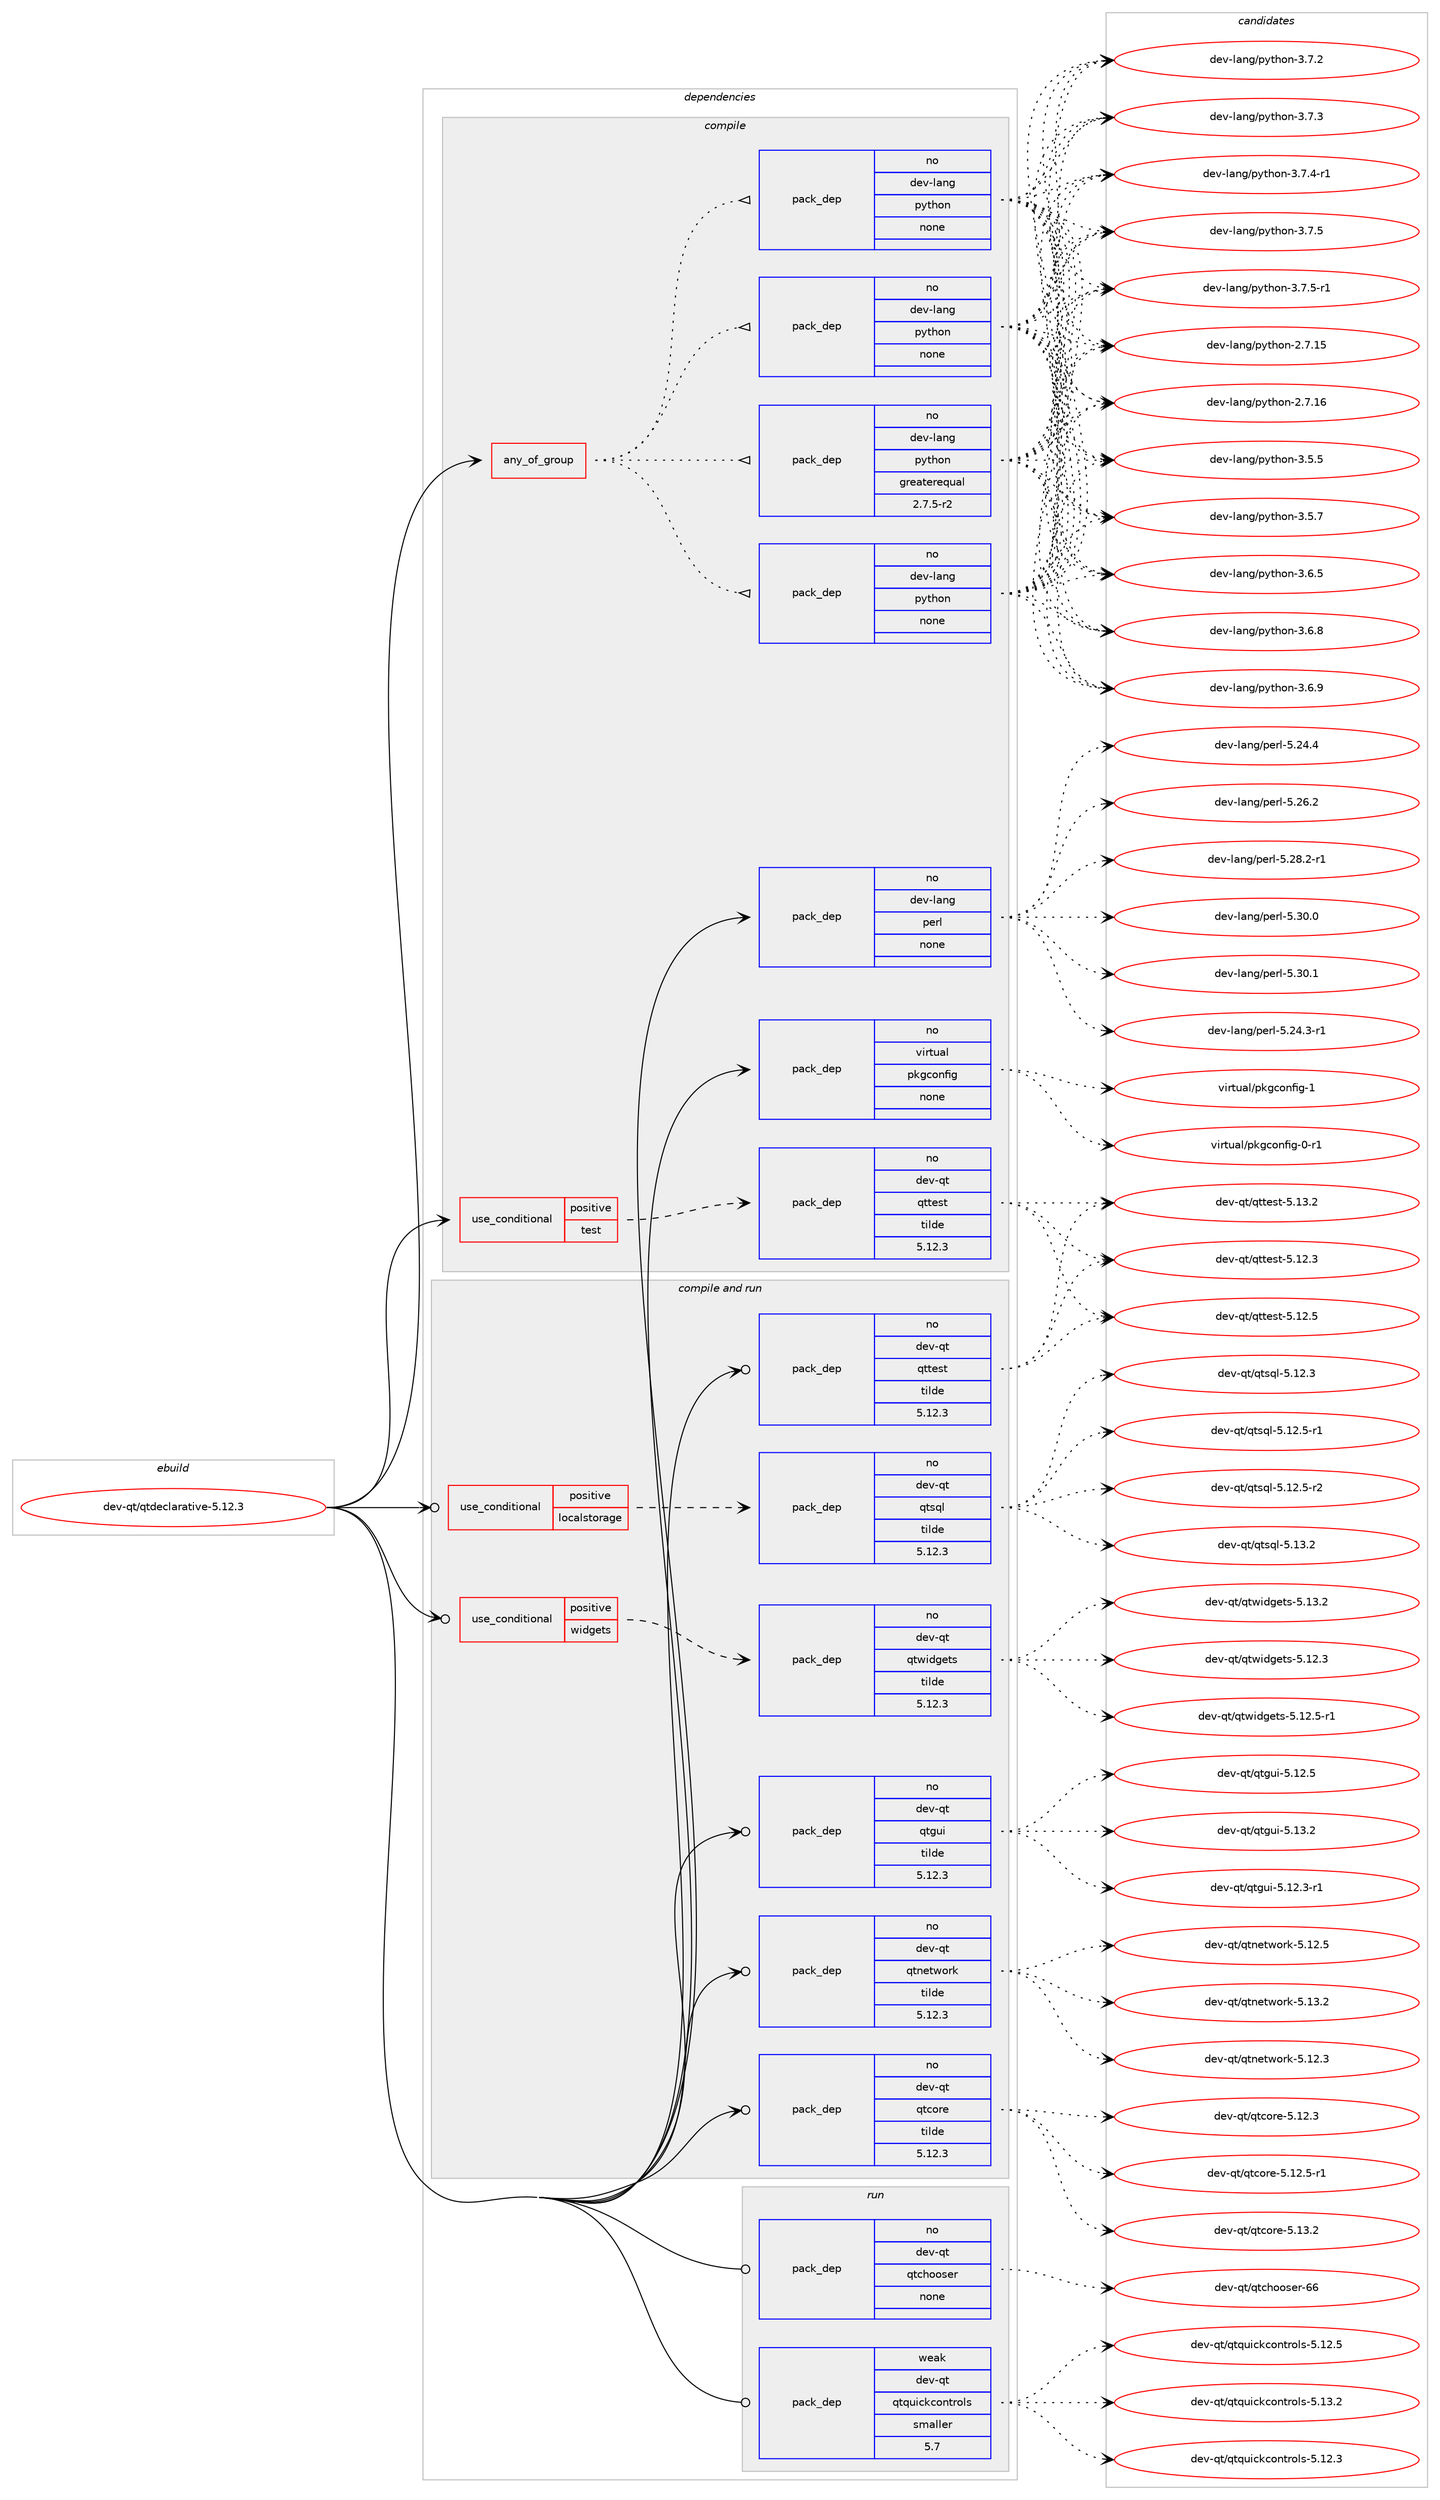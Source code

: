 digraph prolog {

# *************
# Graph options
# *************

newrank=true;
concentrate=true;
compound=true;
graph [rankdir=LR,fontname=Helvetica,fontsize=10,ranksep=1.5];#, ranksep=2.5, nodesep=0.2];
edge  [arrowhead=vee];
node  [fontname=Helvetica,fontsize=10];

# **********
# The ebuild
# **********

subgraph cluster_leftcol {
color=gray;
rank=same;
label=<<i>ebuild</i>>;
id [label="dev-qt/qtdeclarative-5.12.3", color=red, width=4, href="../dev-qt/qtdeclarative-5.12.3.svg"];
}

# ****************
# The dependencies
# ****************

subgraph cluster_midcol {
color=gray;
label=<<i>dependencies</i>>;
subgraph cluster_compile {
fillcolor="#eeeeee";
style=filled;
label=<<i>compile</i>>;
subgraph any11512 {
dependency646237 [label=<<TABLE BORDER="0" CELLBORDER="1" CELLSPACING="0" CELLPADDING="4"><TR><TD CELLPADDING="10">any_of_group</TD></TR></TABLE>>, shape=none, color=red];subgraph pack482142 {
dependency646238 [label=<<TABLE BORDER="0" CELLBORDER="1" CELLSPACING="0" CELLPADDING="4" WIDTH="220"><TR><TD ROWSPAN="6" CELLPADDING="30">pack_dep</TD></TR><TR><TD WIDTH="110">no</TD></TR><TR><TD>dev-lang</TD></TR><TR><TD>python</TD></TR><TR><TD>none</TD></TR><TR><TD></TD></TR></TABLE>>, shape=none, color=blue];
}
dependency646237:e -> dependency646238:w [weight=20,style="dotted",arrowhead="oinv"];
subgraph pack482143 {
dependency646239 [label=<<TABLE BORDER="0" CELLBORDER="1" CELLSPACING="0" CELLPADDING="4" WIDTH="220"><TR><TD ROWSPAN="6" CELLPADDING="30">pack_dep</TD></TR><TR><TD WIDTH="110">no</TD></TR><TR><TD>dev-lang</TD></TR><TR><TD>python</TD></TR><TR><TD>none</TD></TR><TR><TD></TD></TR></TABLE>>, shape=none, color=blue];
}
dependency646237:e -> dependency646239:w [weight=20,style="dotted",arrowhead="oinv"];
subgraph pack482144 {
dependency646240 [label=<<TABLE BORDER="0" CELLBORDER="1" CELLSPACING="0" CELLPADDING="4" WIDTH="220"><TR><TD ROWSPAN="6" CELLPADDING="30">pack_dep</TD></TR><TR><TD WIDTH="110">no</TD></TR><TR><TD>dev-lang</TD></TR><TR><TD>python</TD></TR><TR><TD>none</TD></TR><TR><TD></TD></TR></TABLE>>, shape=none, color=blue];
}
dependency646237:e -> dependency646240:w [weight=20,style="dotted",arrowhead="oinv"];
subgraph pack482145 {
dependency646241 [label=<<TABLE BORDER="0" CELLBORDER="1" CELLSPACING="0" CELLPADDING="4" WIDTH="220"><TR><TD ROWSPAN="6" CELLPADDING="30">pack_dep</TD></TR><TR><TD WIDTH="110">no</TD></TR><TR><TD>dev-lang</TD></TR><TR><TD>python</TD></TR><TR><TD>greaterequal</TD></TR><TR><TD>2.7.5-r2</TD></TR></TABLE>>, shape=none, color=blue];
}
dependency646237:e -> dependency646241:w [weight=20,style="dotted",arrowhead="oinv"];
}
id:e -> dependency646237:w [weight=20,style="solid",arrowhead="vee"];
subgraph cond152205 {
dependency646242 [label=<<TABLE BORDER="0" CELLBORDER="1" CELLSPACING="0" CELLPADDING="4"><TR><TD ROWSPAN="3" CELLPADDING="10">use_conditional</TD></TR><TR><TD>positive</TD></TR><TR><TD>test</TD></TR></TABLE>>, shape=none, color=red];
subgraph pack482146 {
dependency646243 [label=<<TABLE BORDER="0" CELLBORDER="1" CELLSPACING="0" CELLPADDING="4" WIDTH="220"><TR><TD ROWSPAN="6" CELLPADDING="30">pack_dep</TD></TR><TR><TD WIDTH="110">no</TD></TR><TR><TD>dev-qt</TD></TR><TR><TD>qttest</TD></TR><TR><TD>tilde</TD></TR><TR><TD>5.12.3</TD></TR></TABLE>>, shape=none, color=blue];
}
dependency646242:e -> dependency646243:w [weight=20,style="dashed",arrowhead="vee"];
}
id:e -> dependency646242:w [weight=20,style="solid",arrowhead="vee"];
subgraph pack482147 {
dependency646244 [label=<<TABLE BORDER="0" CELLBORDER="1" CELLSPACING="0" CELLPADDING="4" WIDTH="220"><TR><TD ROWSPAN="6" CELLPADDING="30">pack_dep</TD></TR><TR><TD WIDTH="110">no</TD></TR><TR><TD>dev-lang</TD></TR><TR><TD>perl</TD></TR><TR><TD>none</TD></TR><TR><TD></TD></TR></TABLE>>, shape=none, color=blue];
}
id:e -> dependency646244:w [weight=20,style="solid",arrowhead="vee"];
subgraph pack482148 {
dependency646245 [label=<<TABLE BORDER="0" CELLBORDER="1" CELLSPACING="0" CELLPADDING="4" WIDTH="220"><TR><TD ROWSPAN="6" CELLPADDING="30">pack_dep</TD></TR><TR><TD WIDTH="110">no</TD></TR><TR><TD>virtual</TD></TR><TR><TD>pkgconfig</TD></TR><TR><TD>none</TD></TR><TR><TD></TD></TR></TABLE>>, shape=none, color=blue];
}
id:e -> dependency646245:w [weight=20,style="solid",arrowhead="vee"];
}
subgraph cluster_compileandrun {
fillcolor="#eeeeee";
style=filled;
label=<<i>compile and run</i>>;
subgraph cond152206 {
dependency646246 [label=<<TABLE BORDER="0" CELLBORDER="1" CELLSPACING="0" CELLPADDING="4"><TR><TD ROWSPAN="3" CELLPADDING="10">use_conditional</TD></TR><TR><TD>positive</TD></TR><TR><TD>localstorage</TD></TR></TABLE>>, shape=none, color=red];
subgraph pack482149 {
dependency646247 [label=<<TABLE BORDER="0" CELLBORDER="1" CELLSPACING="0" CELLPADDING="4" WIDTH="220"><TR><TD ROWSPAN="6" CELLPADDING="30">pack_dep</TD></TR><TR><TD WIDTH="110">no</TD></TR><TR><TD>dev-qt</TD></TR><TR><TD>qtsql</TD></TR><TR><TD>tilde</TD></TR><TR><TD>5.12.3</TD></TR></TABLE>>, shape=none, color=blue];
}
dependency646246:e -> dependency646247:w [weight=20,style="dashed",arrowhead="vee"];
}
id:e -> dependency646246:w [weight=20,style="solid",arrowhead="odotvee"];
subgraph cond152207 {
dependency646248 [label=<<TABLE BORDER="0" CELLBORDER="1" CELLSPACING="0" CELLPADDING="4"><TR><TD ROWSPAN="3" CELLPADDING="10">use_conditional</TD></TR><TR><TD>positive</TD></TR><TR><TD>widgets</TD></TR></TABLE>>, shape=none, color=red];
subgraph pack482150 {
dependency646249 [label=<<TABLE BORDER="0" CELLBORDER="1" CELLSPACING="0" CELLPADDING="4" WIDTH="220"><TR><TD ROWSPAN="6" CELLPADDING="30">pack_dep</TD></TR><TR><TD WIDTH="110">no</TD></TR><TR><TD>dev-qt</TD></TR><TR><TD>qtwidgets</TD></TR><TR><TD>tilde</TD></TR><TR><TD>5.12.3</TD></TR></TABLE>>, shape=none, color=blue];
}
dependency646248:e -> dependency646249:w [weight=20,style="dashed",arrowhead="vee"];
}
id:e -> dependency646248:w [weight=20,style="solid",arrowhead="odotvee"];
subgraph pack482151 {
dependency646250 [label=<<TABLE BORDER="0" CELLBORDER="1" CELLSPACING="0" CELLPADDING="4" WIDTH="220"><TR><TD ROWSPAN="6" CELLPADDING="30">pack_dep</TD></TR><TR><TD WIDTH="110">no</TD></TR><TR><TD>dev-qt</TD></TR><TR><TD>qtcore</TD></TR><TR><TD>tilde</TD></TR><TR><TD>5.12.3</TD></TR></TABLE>>, shape=none, color=blue];
}
id:e -> dependency646250:w [weight=20,style="solid",arrowhead="odotvee"];
subgraph pack482152 {
dependency646251 [label=<<TABLE BORDER="0" CELLBORDER="1" CELLSPACING="0" CELLPADDING="4" WIDTH="220"><TR><TD ROWSPAN="6" CELLPADDING="30">pack_dep</TD></TR><TR><TD WIDTH="110">no</TD></TR><TR><TD>dev-qt</TD></TR><TR><TD>qtgui</TD></TR><TR><TD>tilde</TD></TR><TR><TD>5.12.3</TD></TR></TABLE>>, shape=none, color=blue];
}
id:e -> dependency646251:w [weight=20,style="solid",arrowhead="odotvee"];
subgraph pack482153 {
dependency646252 [label=<<TABLE BORDER="0" CELLBORDER="1" CELLSPACING="0" CELLPADDING="4" WIDTH="220"><TR><TD ROWSPAN="6" CELLPADDING="30">pack_dep</TD></TR><TR><TD WIDTH="110">no</TD></TR><TR><TD>dev-qt</TD></TR><TR><TD>qtnetwork</TD></TR><TR><TD>tilde</TD></TR><TR><TD>5.12.3</TD></TR></TABLE>>, shape=none, color=blue];
}
id:e -> dependency646252:w [weight=20,style="solid",arrowhead="odotvee"];
subgraph pack482154 {
dependency646253 [label=<<TABLE BORDER="0" CELLBORDER="1" CELLSPACING="0" CELLPADDING="4" WIDTH="220"><TR><TD ROWSPAN="6" CELLPADDING="30">pack_dep</TD></TR><TR><TD WIDTH="110">no</TD></TR><TR><TD>dev-qt</TD></TR><TR><TD>qttest</TD></TR><TR><TD>tilde</TD></TR><TR><TD>5.12.3</TD></TR></TABLE>>, shape=none, color=blue];
}
id:e -> dependency646253:w [weight=20,style="solid",arrowhead="odotvee"];
}
subgraph cluster_run {
fillcolor="#eeeeee";
style=filled;
label=<<i>run</i>>;
subgraph pack482155 {
dependency646254 [label=<<TABLE BORDER="0" CELLBORDER="1" CELLSPACING="0" CELLPADDING="4" WIDTH="220"><TR><TD ROWSPAN="6" CELLPADDING="30">pack_dep</TD></TR><TR><TD WIDTH="110">no</TD></TR><TR><TD>dev-qt</TD></TR><TR><TD>qtchooser</TD></TR><TR><TD>none</TD></TR><TR><TD></TD></TR></TABLE>>, shape=none, color=blue];
}
id:e -> dependency646254:w [weight=20,style="solid",arrowhead="odot"];
subgraph pack482156 {
dependency646255 [label=<<TABLE BORDER="0" CELLBORDER="1" CELLSPACING="0" CELLPADDING="4" WIDTH="220"><TR><TD ROWSPAN="6" CELLPADDING="30">pack_dep</TD></TR><TR><TD WIDTH="110">weak</TD></TR><TR><TD>dev-qt</TD></TR><TR><TD>qtquickcontrols</TD></TR><TR><TD>smaller</TD></TR><TR><TD>5.7</TD></TR></TABLE>>, shape=none, color=blue];
}
id:e -> dependency646255:w [weight=20,style="solid",arrowhead="odot"];
}
}

# **************
# The candidates
# **************

subgraph cluster_choices {
rank=same;
color=gray;
label=<<i>candidates</i>>;

subgraph choice482142 {
color=black;
nodesep=1;
choice10010111845108971101034711212111610411111045504655464953 [label="dev-lang/python-2.7.15", color=red, width=4,href="../dev-lang/python-2.7.15.svg"];
choice10010111845108971101034711212111610411111045504655464954 [label="dev-lang/python-2.7.16", color=red, width=4,href="../dev-lang/python-2.7.16.svg"];
choice100101118451089711010347112121116104111110455146534653 [label="dev-lang/python-3.5.5", color=red, width=4,href="../dev-lang/python-3.5.5.svg"];
choice100101118451089711010347112121116104111110455146534655 [label="dev-lang/python-3.5.7", color=red, width=4,href="../dev-lang/python-3.5.7.svg"];
choice100101118451089711010347112121116104111110455146544653 [label="dev-lang/python-3.6.5", color=red, width=4,href="../dev-lang/python-3.6.5.svg"];
choice100101118451089711010347112121116104111110455146544656 [label="dev-lang/python-3.6.8", color=red, width=4,href="../dev-lang/python-3.6.8.svg"];
choice100101118451089711010347112121116104111110455146544657 [label="dev-lang/python-3.6.9", color=red, width=4,href="../dev-lang/python-3.6.9.svg"];
choice100101118451089711010347112121116104111110455146554650 [label="dev-lang/python-3.7.2", color=red, width=4,href="../dev-lang/python-3.7.2.svg"];
choice100101118451089711010347112121116104111110455146554651 [label="dev-lang/python-3.7.3", color=red, width=4,href="../dev-lang/python-3.7.3.svg"];
choice1001011184510897110103471121211161041111104551465546524511449 [label="dev-lang/python-3.7.4-r1", color=red, width=4,href="../dev-lang/python-3.7.4-r1.svg"];
choice100101118451089711010347112121116104111110455146554653 [label="dev-lang/python-3.7.5", color=red, width=4,href="../dev-lang/python-3.7.5.svg"];
choice1001011184510897110103471121211161041111104551465546534511449 [label="dev-lang/python-3.7.5-r1", color=red, width=4,href="../dev-lang/python-3.7.5-r1.svg"];
dependency646238:e -> choice10010111845108971101034711212111610411111045504655464953:w [style=dotted,weight="100"];
dependency646238:e -> choice10010111845108971101034711212111610411111045504655464954:w [style=dotted,weight="100"];
dependency646238:e -> choice100101118451089711010347112121116104111110455146534653:w [style=dotted,weight="100"];
dependency646238:e -> choice100101118451089711010347112121116104111110455146534655:w [style=dotted,weight="100"];
dependency646238:e -> choice100101118451089711010347112121116104111110455146544653:w [style=dotted,weight="100"];
dependency646238:e -> choice100101118451089711010347112121116104111110455146544656:w [style=dotted,weight="100"];
dependency646238:e -> choice100101118451089711010347112121116104111110455146544657:w [style=dotted,weight="100"];
dependency646238:e -> choice100101118451089711010347112121116104111110455146554650:w [style=dotted,weight="100"];
dependency646238:e -> choice100101118451089711010347112121116104111110455146554651:w [style=dotted,weight="100"];
dependency646238:e -> choice1001011184510897110103471121211161041111104551465546524511449:w [style=dotted,weight="100"];
dependency646238:e -> choice100101118451089711010347112121116104111110455146554653:w [style=dotted,weight="100"];
dependency646238:e -> choice1001011184510897110103471121211161041111104551465546534511449:w [style=dotted,weight="100"];
}
subgraph choice482143 {
color=black;
nodesep=1;
choice10010111845108971101034711212111610411111045504655464953 [label="dev-lang/python-2.7.15", color=red, width=4,href="../dev-lang/python-2.7.15.svg"];
choice10010111845108971101034711212111610411111045504655464954 [label="dev-lang/python-2.7.16", color=red, width=4,href="../dev-lang/python-2.7.16.svg"];
choice100101118451089711010347112121116104111110455146534653 [label="dev-lang/python-3.5.5", color=red, width=4,href="../dev-lang/python-3.5.5.svg"];
choice100101118451089711010347112121116104111110455146534655 [label="dev-lang/python-3.5.7", color=red, width=4,href="../dev-lang/python-3.5.7.svg"];
choice100101118451089711010347112121116104111110455146544653 [label="dev-lang/python-3.6.5", color=red, width=4,href="../dev-lang/python-3.6.5.svg"];
choice100101118451089711010347112121116104111110455146544656 [label="dev-lang/python-3.6.8", color=red, width=4,href="../dev-lang/python-3.6.8.svg"];
choice100101118451089711010347112121116104111110455146544657 [label="dev-lang/python-3.6.9", color=red, width=4,href="../dev-lang/python-3.6.9.svg"];
choice100101118451089711010347112121116104111110455146554650 [label="dev-lang/python-3.7.2", color=red, width=4,href="../dev-lang/python-3.7.2.svg"];
choice100101118451089711010347112121116104111110455146554651 [label="dev-lang/python-3.7.3", color=red, width=4,href="../dev-lang/python-3.7.3.svg"];
choice1001011184510897110103471121211161041111104551465546524511449 [label="dev-lang/python-3.7.4-r1", color=red, width=4,href="../dev-lang/python-3.7.4-r1.svg"];
choice100101118451089711010347112121116104111110455146554653 [label="dev-lang/python-3.7.5", color=red, width=4,href="../dev-lang/python-3.7.5.svg"];
choice1001011184510897110103471121211161041111104551465546534511449 [label="dev-lang/python-3.7.5-r1", color=red, width=4,href="../dev-lang/python-3.7.5-r1.svg"];
dependency646239:e -> choice10010111845108971101034711212111610411111045504655464953:w [style=dotted,weight="100"];
dependency646239:e -> choice10010111845108971101034711212111610411111045504655464954:w [style=dotted,weight="100"];
dependency646239:e -> choice100101118451089711010347112121116104111110455146534653:w [style=dotted,weight="100"];
dependency646239:e -> choice100101118451089711010347112121116104111110455146534655:w [style=dotted,weight="100"];
dependency646239:e -> choice100101118451089711010347112121116104111110455146544653:w [style=dotted,weight="100"];
dependency646239:e -> choice100101118451089711010347112121116104111110455146544656:w [style=dotted,weight="100"];
dependency646239:e -> choice100101118451089711010347112121116104111110455146544657:w [style=dotted,weight="100"];
dependency646239:e -> choice100101118451089711010347112121116104111110455146554650:w [style=dotted,weight="100"];
dependency646239:e -> choice100101118451089711010347112121116104111110455146554651:w [style=dotted,weight="100"];
dependency646239:e -> choice1001011184510897110103471121211161041111104551465546524511449:w [style=dotted,weight="100"];
dependency646239:e -> choice100101118451089711010347112121116104111110455146554653:w [style=dotted,weight="100"];
dependency646239:e -> choice1001011184510897110103471121211161041111104551465546534511449:w [style=dotted,weight="100"];
}
subgraph choice482144 {
color=black;
nodesep=1;
choice10010111845108971101034711212111610411111045504655464953 [label="dev-lang/python-2.7.15", color=red, width=4,href="../dev-lang/python-2.7.15.svg"];
choice10010111845108971101034711212111610411111045504655464954 [label="dev-lang/python-2.7.16", color=red, width=4,href="../dev-lang/python-2.7.16.svg"];
choice100101118451089711010347112121116104111110455146534653 [label="dev-lang/python-3.5.5", color=red, width=4,href="../dev-lang/python-3.5.5.svg"];
choice100101118451089711010347112121116104111110455146534655 [label="dev-lang/python-3.5.7", color=red, width=4,href="../dev-lang/python-3.5.7.svg"];
choice100101118451089711010347112121116104111110455146544653 [label="dev-lang/python-3.6.5", color=red, width=4,href="../dev-lang/python-3.6.5.svg"];
choice100101118451089711010347112121116104111110455146544656 [label="dev-lang/python-3.6.8", color=red, width=4,href="../dev-lang/python-3.6.8.svg"];
choice100101118451089711010347112121116104111110455146544657 [label="dev-lang/python-3.6.9", color=red, width=4,href="../dev-lang/python-3.6.9.svg"];
choice100101118451089711010347112121116104111110455146554650 [label="dev-lang/python-3.7.2", color=red, width=4,href="../dev-lang/python-3.7.2.svg"];
choice100101118451089711010347112121116104111110455146554651 [label="dev-lang/python-3.7.3", color=red, width=4,href="../dev-lang/python-3.7.3.svg"];
choice1001011184510897110103471121211161041111104551465546524511449 [label="dev-lang/python-3.7.4-r1", color=red, width=4,href="../dev-lang/python-3.7.4-r1.svg"];
choice100101118451089711010347112121116104111110455146554653 [label="dev-lang/python-3.7.5", color=red, width=4,href="../dev-lang/python-3.7.5.svg"];
choice1001011184510897110103471121211161041111104551465546534511449 [label="dev-lang/python-3.7.5-r1", color=red, width=4,href="../dev-lang/python-3.7.5-r1.svg"];
dependency646240:e -> choice10010111845108971101034711212111610411111045504655464953:w [style=dotted,weight="100"];
dependency646240:e -> choice10010111845108971101034711212111610411111045504655464954:w [style=dotted,weight="100"];
dependency646240:e -> choice100101118451089711010347112121116104111110455146534653:w [style=dotted,weight="100"];
dependency646240:e -> choice100101118451089711010347112121116104111110455146534655:w [style=dotted,weight="100"];
dependency646240:e -> choice100101118451089711010347112121116104111110455146544653:w [style=dotted,weight="100"];
dependency646240:e -> choice100101118451089711010347112121116104111110455146544656:w [style=dotted,weight="100"];
dependency646240:e -> choice100101118451089711010347112121116104111110455146544657:w [style=dotted,weight="100"];
dependency646240:e -> choice100101118451089711010347112121116104111110455146554650:w [style=dotted,weight="100"];
dependency646240:e -> choice100101118451089711010347112121116104111110455146554651:w [style=dotted,weight="100"];
dependency646240:e -> choice1001011184510897110103471121211161041111104551465546524511449:w [style=dotted,weight="100"];
dependency646240:e -> choice100101118451089711010347112121116104111110455146554653:w [style=dotted,weight="100"];
dependency646240:e -> choice1001011184510897110103471121211161041111104551465546534511449:w [style=dotted,weight="100"];
}
subgraph choice482145 {
color=black;
nodesep=1;
choice10010111845108971101034711212111610411111045504655464953 [label="dev-lang/python-2.7.15", color=red, width=4,href="../dev-lang/python-2.7.15.svg"];
choice10010111845108971101034711212111610411111045504655464954 [label="dev-lang/python-2.7.16", color=red, width=4,href="../dev-lang/python-2.7.16.svg"];
choice100101118451089711010347112121116104111110455146534653 [label="dev-lang/python-3.5.5", color=red, width=4,href="../dev-lang/python-3.5.5.svg"];
choice100101118451089711010347112121116104111110455146534655 [label="dev-lang/python-3.5.7", color=red, width=4,href="../dev-lang/python-3.5.7.svg"];
choice100101118451089711010347112121116104111110455146544653 [label="dev-lang/python-3.6.5", color=red, width=4,href="../dev-lang/python-3.6.5.svg"];
choice100101118451089711010347112121116104111110455146544656 [label="dev-lang/python-3.6.8", color=red, width=4,href="../dev-lang/python-3.6.8.svg"];
choice100101118451089711010347112121116104111110455146544657 [label="dev-lang/python-3.6.9", color=red, width=4,href="../dev-lang/python-3.6.9.svg"];
choice100101118451089711010347112121116104111110455146554650 [label="dev-lang/python-3.7.2", color=red, width=4,href="../dev-lang/python-3.7.2.svg"];
choice100101118451089711010347112121116104111110455146554651 [label="dev-lang/python-3.7.3", color=red, width=4,href="../dev-lang/python-3.7.3.svg"];
choice1001011184510897110103471121211161041111104551465546524511449 [label="dev-lang/python-3.7.4-r1", color=red, width=4,href="../dev-lang/python-3.7.4-r1.svg"];
choice100101118451089711010347112121116104111110455146554653 [label="dev-lang/python-3.7.5", color=red, width=4,href="../dev-lang/python-3.7.5.svg"];
choice1001011184510897110103471121211161041111104551465546534511449 [label="dev-lang/python-3.7.5-r1", color=red, width=4,href="../dev-lang/python-3.7.5-r1.svg"];
dependency646241:e -> choice10010111845108971101034711212111610411111045504655464953:w [style=dotted,weight="100"];
dependency646241:e -> choice10010111845108971101034711212111610411111045504655464954:w [style=dotted,weight="100"];
dependency646241:e -> choice100101118451089711010347112121116104111110455146534653:w [style=dotted,weight="100"];
dependency646241:e -> choice100101118451089711010347112121116104111110455146534655:w [style=dotted,weight="100"];
dependency646241:e -> choice100101118451089711010347112121116104111110455146544653:w [style=dotted,weight="100"];
dependency646241:e -> choice100101118451089711010347112121116104111110455146544656:w [style=dotted,weight="100"];
dependency646241:e -> choice100101118451089711010347112121116104111110455146544657:w [style=dotted,weight="100"];
dependency646241:e -> choice100101118451089711010347112121116104111110455146554650:w [style=dotted,weight="100"];
dependency646241:e -> choice100101118451089711010347112121116104111110455146554651:w [style=dotted,weight="100"];
dependency646241:e -> choice1001011184510897110103471121211161041111104551465546524511449:w [style=dotted,weight="100"];
dependency646241:e -> choice100101118451089711010347112121116104111110455146554653:w [style=dotted,weight="100"];
dependency646241:e -> choice1001011184510897110103471121211161041111104551465546534511449:w [style=dotted,weight="100"];
}
subgraph choice482146 {
color=black;
nodesep=1;
choice100101118451131164711311611610111511645534649504651 [label="dev-qt/qttest-5.12.3", color=red, width=4,href="../dev-qt/qttest-5.12.3.svg"];
choice100101118451131164711311611610111511645534649504653 [label="dev-qt/qttest-5.12.5", color=red, width=4,href="../dev-qt/qttest-5.12.5.svg"];
choice100101118451131164711311611610111511645534649514650 [label="dev-qt/qttest-5.13.2", color=red, width=4,href="../dev-qt/qttest-5.13.2.svg"];
dependency646243:e -> choice100101118451131164711311611610111511645534649504651:w [style=dotted,weight="100"];
dependency646243:e -> choice100101118451131164711311611610111511645534649504653:w [style=dotted,weight="100"];
dependency646243:e -> choice100101118451131164711311611610111511645534649514650:w [style=dotted,weight="100"];
}
subgraph choice482147 {
color=black;
nodesep=1;
choice100101118451089711010347112101114108455346505246514511449 [label="dev-lang/perl-5.24.3-r1", color=red, width=4,href="../dev-lang/perl-5.24.3-r1.svg"];
choice10010111845108971101034711210111410845534650524652 [label="dev-lang/perl-5.24.4", color=red, width=4,href="../dev-lang/perl-5.24.4.svg"];
choice10010111845108971101034711210111410845534650544650 [label="dev-lang/perl-5.26.2", color=red, width=4,href="../dev-lang/perl-5.26.2.svg"];
choice100101118451089711010347112101114108455346505646504511449 [label="dev-lang/perl-5.28.2-r1", color=red, width=4,href="../dev-lang/perl-5.28.2-r1.svg"];
choice10010111845108971101034711210111410845534651484648 [label="dev-lang/perl-5.30.0", color=red, width=4,href="../dev-lang/perl-5.30.0.svg"];
choice10010111845108971101034711210111410845534651484649 [label="dev-lang/perl-5.30.1", color=red, width=4,href="../dev-lang/perl-5.30.1.svg"];
dependency646244:e -> choice100101118451089711010347112101114108455346505246514511449:w [style=dotted,weight="100"];
dependency646244:e -> choice10010111845108971101034711210111410845534650524652:w [style=dotted,weight="100"];
dependency646244:e -> choice10010111845108971101034711210111410845534650544650:w [style=dotted,weight="100"];
dependency646244:e -> choice100101118451089711010347112101114108455346505646504511449:w [style=dotted,weight="100"];
dependency646244:e -> choice10010111845108971101034711210111410845534651484648:w [style=dotted,weight="100"];
dependency646244:e -> choice10010111845108971101034711210111410845534651484649:w [style=dotted,weight="100"];
}
subgraph choice482148 {
color=black;
nodesep=1;
choice11810511411611797108471121071039911111010210510345484511449 [label="virtual/pkgconfig-0-r1", color=red, width=4,href="../virtual/pkgconfig-0-r1.svg"];
choice1181051141161179710847112107103991111101021051034549 [label="virtual/pkgconfig-1", color=red, width=4,href="../virtual/pkgconfig-1.svg"];
dependency646245:e -> choice11810511411611797108471121071039911111010210510345484511449:w [style=dotted,weight="100"];
dependency646245:e -> choice1181051141161179710847112107103991111101021051034549:w [style=dotted,weight="100"];
}
subgraph choice482149 {
color=black;
nodesep=1;
choice100101118451131164711311611511310845534649504651 [label="dev-qt/qtsql-5.12.3", color=red, width=4,href="../dev-qt/qtsql-5.12.3.svg"];
choice1001011184511311647113116115113108455346495046534511449 [label="dev-qt/qtsql-5.12.5-r1", color=red, width=4,href="../dev-qt/qtsql-5.12.5-r1.svg"];
choice1001011184511311647113116115113108455346495046534511450 [label="dev-qt/qtsql-5.12.5-r2", color=red, width=4,href="../dev-qt/qtsql-5.12.5-r2.svg"];
choice100101118451131164711311611511310845534649514650 [label="dev-qt/qtsql-5.13.2", color=red, width=4,href="../dev-qt/qtsql-5.13.2.svg"];
dependency646247:e -> choice100101118451131164711311611511310845534649504651:w [style=dotted,weight="100"];
dependency646247:e -> choice1001011184511311647113116115113108455346495046534511449:w [style=dotted,weight="100"];
dependency646247:e -> choice1001011184511311647113116115113108455346495046534511450:w [style=dotted,weight="100"];
dependency646247:e -> choice100101118451131164711311611511310845534649514650:w [style=dotted,weight="100"];
}
subgraph choice482150 {
color=black;
nodesep=1;
choice100101118451131164711311611910510010310111611545534649504651 [label="dev-qt/qtwidgets-5.12.3", color=red, width=4,href="../dev-qt/qtwidgets-5.12.3.svg"];
choice1001011184511311647113116119105100103101116115455346495046534511449 [label="dev-qt/qtwidgets-5.12.5-r1", color=red, width=4,href="../dev-qt/qtwidgets-5.12.5-r1.svg"];
choice100101118451131164711311611910510010310111611545534649514650 [label="dev-qt/qtwidgets-5.13.2", color=red, width=4,href="../dev-qt/qtwidgets-5.13.2.svg"];
dependency646249:e -> choice100101118451131164711311611910510010310111611545534649504651:w [style=dotted,weight="100"];
dependency646249:e -> choice1001011184511311647113116119105100103101116115455346495046534511449:w [style=dotted,weight="100"];
dependency646249:e -> choice100101118451131164711311611910510010310111611545534649514650:w [style=dotted,weight="100"];
}
subgraph choice482151 {
color=black;
nodesep=1;
choice10010111845113116471131169911111410145534649504651 [label="dev-qt/qtcore-5.12.3", color=red, width=4,href="../dev-qt/qtcore-5.12.3.svg"];
choice100101118451131164711311699111114101455346495046534511449 [label="dev-qt/qtcore-5.12.5-r1", color=red, width=4,href="../dev-qt/qtcore-5.12.5-r1.svg"];
choice10010111845113116471131169911111410145534649514650 [label="dev-qt/qtcore-5.13.2", color=red, width=4,href="../dev-qt/qtcore-5.13.2.svg"];
dependency646250:e -> choice10010111845113116471131169911111410145534649504651:w [style=dotted,weight="100"];
dependency646250:e -> choice100101118451131164711311699111114101455346495046534511449:w [style=dotted,weight="100"];
dependency646250:e -> choice10010111845113116471131169911111410145534649514650:w [style=dotted,weight="100"];
}
subgraph choice482152 {
color=black;
nodesep=1;
choice1001011184511311647113116103117105455346495046514511449 [label="dev-qt/qtgui-5.12.3-r1", color=red, width=4,href="../dev-qt/qtgui-5.12.3-r1.svg"];
choice100101118451131164711311610311710545534649504653 [label="dev-qt/qtgui-5.12.5", color=red, width=4,href="../dev-qt/qtgui-5.12.5.svg"];
choice100101118451131164711311610311710545534649514650 [label="dev-qt/qtgui-5.13.2", color=red, width=4,href="../dev-qt/qtgui-5.13.2.svg"];
dependency646251:e -> choice1001011184511311647113116103117105455346495046514511449:w [style=dotted,weight="100"];
dependency646251:e -> choice100101118451131164711311610311710545534649504653:w [style=dotted,weight="100"];
dependency646251:e -> choice100101118451131164711311610311710545534649514650:w [style=dotted,weight="100"];
}
subgraph choice482153 {
color=black;
nodesep=1;
choice100101118451131164711311611010111611911111410745534649504651 [label="dev-qt/qtnetwork-5.12.3", color=red, width=4,href="../dev-qt/qtnetwork-5.12.3.svg"];
choice100101118451131164711311611010111611911111410745534649504653 [label="dev-qt/qtnetwork-5.12.5", color=red, width=4,href="../dev-qt/qtnetwork-5.12.5.svg"];
choice100101118451131164711311611010111611911111410745534649514650 [label="dev-qt/qtnetwork-5.13.2", color=red, width=4,href="../dev-qt/qtnetwork-5.13.2.svg"];
dependency646252:e -> choice100101118451131164711311611010111611911111410745534649504651:w [style=dotted,weight="100"];
dependency646252:e -> choice100101118451131164711311611010111611911111410745534649504653:w [style=dotted,weight="100"];
dependency646252:e -> choice100101118451131164711311611010111611911111410745534649514650:w [style=dotted,weight="100"];
}
subgraph choice482154 {
color=black;
nodesep=1;
choice100101118451131164711311611610111511645534649504651 [label="dev-qt/qttest-5.12.3", color=red, width=4,href="../dev-qt/qttest-5.12.3.svg"];
choice100101118451131164711311611610111511645534649504653 [label="dev-qt/qttest-5.12.5", color=red, width=4,href="../dev-qt/qttest-5.12.5.svg"];
choice100101118451131164711311611610111511645534649514650 [label="dev-qt/qttest-5.13.2", color=red, width=4,href="../dev-qt/qttest-5.13.2.svg"];
dependency646253:e -> choice100101118451131164711311611610111511645534649504651:w [style=dotted,weight="100"];
dependency646253:e -> choice100101118451131164711311611610111511645534649504653:w [style=dotted,weight="100"];
dependency646253:e -> choice100101118451131164711311611610111511645534649514650:w [style=dotted,weight="100"];
}
subgraph choice482155 {
color=black;
nodesep=1;
choice100101118451131164711311699104111111115101114455454 [label="dev-qt/qtchooser-66", color=red, width=4,href="../dev-qt/qtchooser-66.svg"];
dependency646254:e -> choice100101118451131164711311699104111111115101114455454:w [style=dotted,weight="100"];
}
subgraph choice482156 {
color=black;
nodesep=1;
choice1001011184511311647113116113117105991079911111011611411110811545534649504651 [label="dev-qt/qtquickcontrols-5.12.3", color=red, width=4,href="../dev-qt/qtquickcontrols-5.12.3.svg"];
choice1001011184511311647113116113117105991079911111011611411110811545534649504653 [label="dev-qt/qtquickcontrols-5.12.5", color=red, width=4,href="../dev-qt/qtquickcontrols-5.12.5.svg"];
choice1001011184511311647113116113117105991079911111011611411110811545534649514650 [label="dev-qt/qtquickcontrols-5.13.2", color=red, width=4,href="../dev-qt/qtquickcontrols-5.13.2.svg"];
dependency646255:e -> choice1001011184511311647113116113117105991079911111011611411110811545534649504651:w [style=dotted,weight="100"];
dependency646255:e -> choice1001011184511311647113116113117105991079911111011611411110811545534649504653:w [style=dotted,weight="100"];
dependency646255:e -> choice1001011184511311647113116113117105991079911111011611411110811545534649514650:w [style=dotted,weight="100"];
}
}

}
